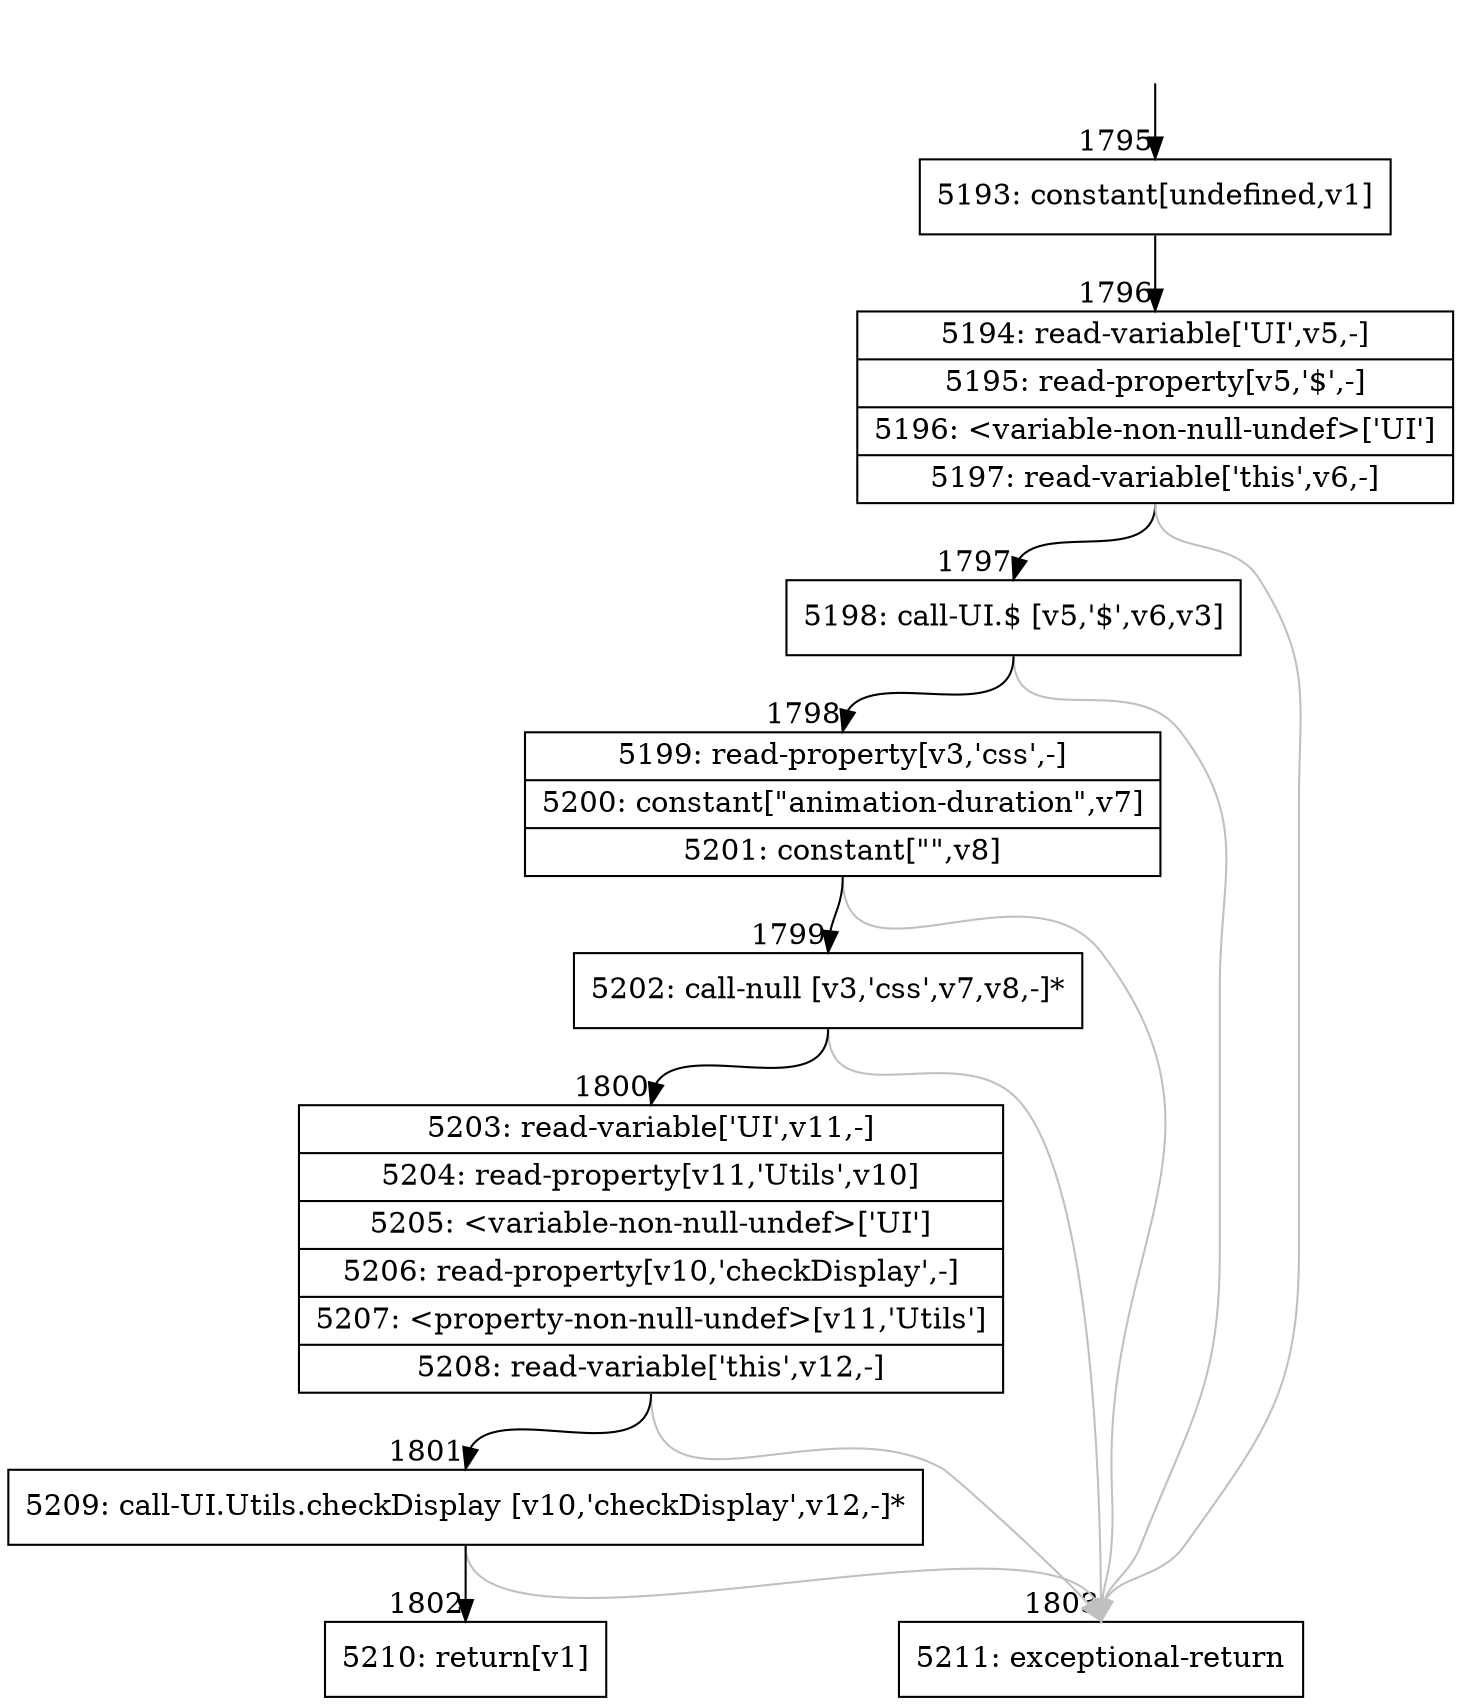 digraph {
rankdir="TD"
BB_entry145[shape=none,label=""];
BB_entry145 -> BB1795 [tailport=s, headport=n, headlabel="    1795"]
BB1795 [shape=record label="{5193: constant[undefined,v1]}" ] 
BB1795 -> BB1796 [tailport=s, headport=n, headlabel="      1796"]
BB1796 [shape=record label="{5194: read-variable['UI',v5,-]|5195: read-property[v5,'$',-]|5196: \<variable-non-null-undef\>['UI']|5197: read-variable['this',v6,-]}" ] 
BB1796 -> BB1797 [tailport=s, headport=n, headlabel="      1797"]
BB1796 -> BB1803 [tailport=s, headport=n, color=gray, headlabel="      1803"]
BB1797 [shape=record label="{5198: call-UI.$ [v5,'$',v6,v3]}" ] 
BB1797 -> BB1798 [tailport=s, headport=n, headlabel="      1798"]
BB1797 -> BB1803 [tailport=s, headport=n, color=gray]
BB1798 [shape=record label="{5199: read-property[v3,'css',-]|5200: constant[\"animation-duration\",v7]|5201: constant[\"\",v8]}" ] 
BB1798 -> BB1799 [tailport=s, headport=n, headlabel="      1799"]
BB1798 -> BB1803 [tailport=s, headport=n, color=gray]
BB1799 [shape=record label="{5202: call-null [v3,'css',v7,v8,-]*}" ] 
BB1799 -> BB1800 [tailport=s, headport=n, headlabel="      1800"]
BB1799 -> BB1803 [tailport=s, headport=n, color=gray]
BB1800 [shape=record label="{5203: read-variable['UI',v11,-]|5204: read-property[v11,'Utils',v10]|5205: \<variable-non-null-undef\>['UI']|5206: read-property[v10,'checkDisplay',-]|5207: \<property-non-null-undef\>[v11,'Utils']|5208: read-variable['this',v12,-]}" ] 
BB1800 -> BB1801 [tailport=s, headport=n, headlabel="      1801"]
BB1800 -> BB1803 [tailport=s, headport=n, color=gray]
BB1801 [shape=record label="{5209: call-UI.Utils.checkDisplay [v10,'checkDisplay',v12,-]*}" ] 
BB1801 -> BB1802 [tailport=s, headport=n, headlabel="      1802"]
BB1801 -> BB1803 [tailport=s, headport=n, color=gray]
BB1802 [shape=record label="{5210: return[v1]}" ] 
BB1803 [shape=record label="{5211: exceptional-return}" ] 
//#$~ 1397
}
